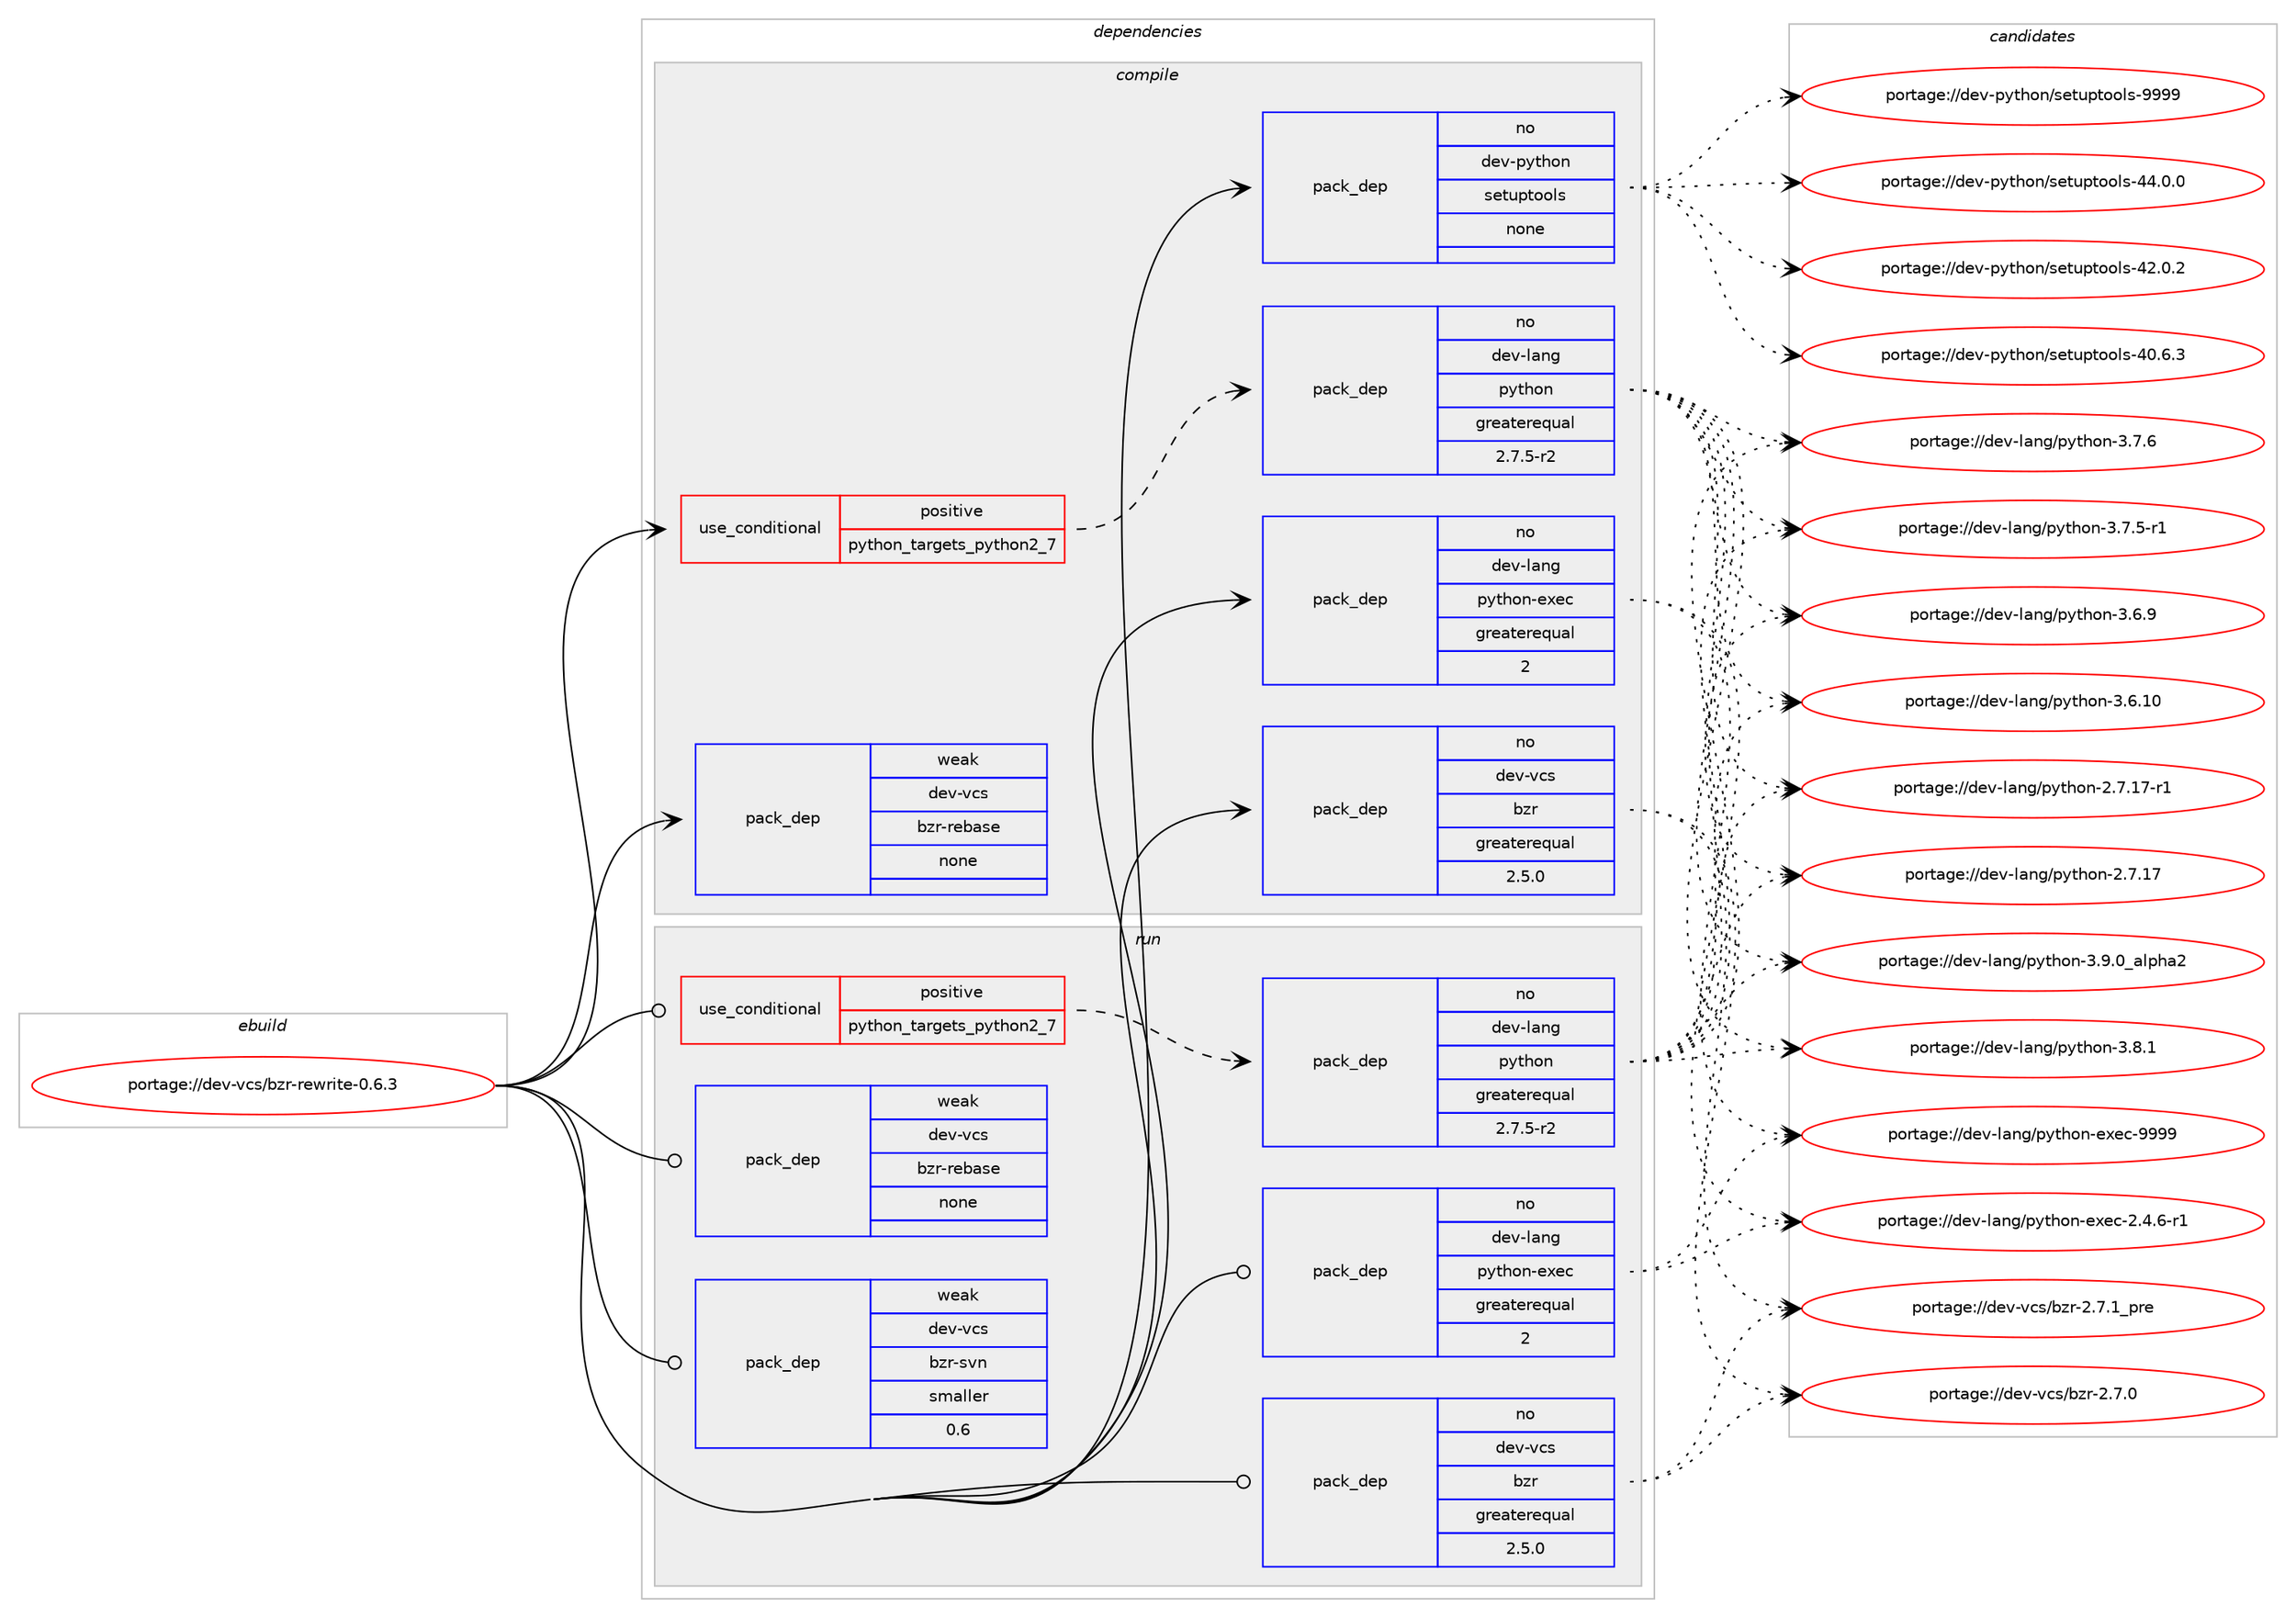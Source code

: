 digraph prolog {

# *************
# Graph options
# *************

newrank=true;
concentrate=true;
compound=true;
graph [rankdir=LR,fontname=Helvetica,fontsize=10,ranksep=1.5];#, ranksep=2.5, nodesep=0.2];
edge  [arrowhead=vee];
node  [fontname=Helvetica,fontsize=10];

# **********
# The ebuild
# **********

subgraph cluster_leftcol {
color=gray;
label=<<i>ebuild</i>>;
id [label="portage://dev-vcs/bzr-rewrite-0.6.3", color=red, width=4, href="../dev-vcs/bzr-rewrite-0.6.3.svg"];
}

# ****************
# The dependencies
# ****************

subgraph cluster_midcol {
color=gray;
label=<<i>dependencies</i>>;
subgraph cluster_compile {
fillcolor="#eeeeee";
style=filled;
label=<<i>compile</i>>;
subgraph cond61339 {
dependency296231 [label=<<TABLE BORDER="0" CELLBORDER="1" CELLSPACING="0" CELLPADDING="4"><TR><TD ROWSPAN="3" CELLPADDING="10">use_conditional</TD></TR><TR><TD>positive</TD></TR><TR><TD>python_targets_python2_7</TD></TR></TABLE>>, shape=none, color=red];
subgraph pack230330 {
dependency296232 [label=<<TABLE BORDER="0" CELLBORDER="1" CELLSPACING="0" CELLPADDING="4" WIDTH="220"><TR><TD ROWSPAN="6" CELLPADDING="30">pack_dep</TD></TR><TR><TD WIDTH="110">no</TD></TR><TR><TD>dev-lang</TD></TR><TR><TD>python</TD></TR><TR><TD>greaterequal</TD></TR><TR><TD>2.7.5-r2</TD></TR></TABLE>>, shape=none, color=blue];
}
dependency296231:e -> dependency296232:w [weight=20,style="dashed",arrowhead="vee"];
}
id:e -> dependency296231:w [weight=20,style="solid",arrowhead="vee"];
subgraph pack230331 {
dependency296233 [label=<<TABLE BORDER="0" CELLBORDER="1" CELLSPACING="0" CELLPADDING="4" WIDTH="220"><TR><TD ROWSPAN="6" CELLPADDING="30">pack_dep</TD></TR><TR><TD WIDTH="110">no</TD></TR><TR><TD>dev-lang</TD></TR><TR><TD>python-exec</TD></TR><TR><TD>greaterequal</TD></TR><TR><TD>2</TD></TR></TABLE>>, shape=none, color=blue];
}
id:e -> dependency296233:w [weight=20,style="solid",arrowhead="vee"];
subgraph pack230332 {
dependency296234 [label=<<TABLE BORDER="0" CELLBORDER="1" CELLSPACING="0" CELLPADDING="4" WIDTH="220"><TR><TD ROWSPAN="6" CELLPADDING="30">pack_dep</TD></TR><TR><TD WIDTH="110">no</TD></TR><TR><TD>dev-python</TD></TR><TR><TD>setuptools</TD></TR><TR><TD>none</TD></TR><TR><TD></TD></TR></TABLE>>, shape=none, color=blue];
}
id:e -> dependency296234:w [weight=20,style="solid",arrowhead="vee"];
subgraph pack230333 {
dependency296235 [label=<<TABLE BORDER="0" CELLBORDER="1" CELLSPACING="0" CELLPADDING="4" WIDTH="220"><TR><TD ROWSPAN="6" CELLPADDING="30">pack_dep</TD></TR><TR><TD WIDTH="110">no</TD></TR><TR><TD>dev-vcs</TD></TR><TR><TD>bzr</TD></TR><TR><TD>greaterequal</TD></TR><TR><TD>2.5.0</TD></TR></TABLE>>, shape=none, color=blue];
}
id:e -> dependency296235:w [weight=20,style="solid",arrowhead="vee"];
subgraph pack230334 {
dependency296236 [label=<<TABLE BORDER="0" CELLBORDER="1" CELLSPACING="0" CELLPADDING="4" WIDTH="220"><TR><TD ROWSPAN="6" CELLPADDING="30">pack_dep</TD></TR><TR><TD WIDTH="110">weak</TD></TR><TR><TD>dev-vcs</TD></TR><TR><TD>bzr-rebase</TD></TR><TR><TD>none</TD></TR><TR><TD></TD></TR></TABLE>>, shape=none, color=blue];
}
id:e -> dependency296236:w [weight=20,style="solid",arrowhead="vee"];
}
subgraph cluster_compileandrun {
fillcolor="#eeeeee";
style=filled;
label=<<i>compile and run</i>>;
}
subgraph cluster_run {
fillcolor="#eeeeee";
style=filled;
label=<<i>run</i>>;
subgraph cond61340 {
dependency296237 [label=<<TABLE BORDER="0" CELLBORDER="1" CELLSPACING="0" CELLPADDING="4"><TR><TD ROWSPAN="3" CELLPADDING="10">use_conditional</TD></TR><TR><TD>positive</TD></TR><TR><TD>python_targets_python2_7</TD></TR></TABLE>>, shape=none, color=red];
subgraph pack230335 {
dependency296238 [label=<<TABLE BORDER="0" CELLBORDER="1" CELLSPACING="0" CELLPADDING="4" WIDTH="220"><TR><TD ROWSPAN="6" CELLPADDING="30">pack_dep</TD></TR><TR><TD WIDTH="110">no</TD></TR><TR><TD>dev-lang</TD></TR><TR><TD>python</TD></TR><TR><TD>greaterequal</TD></TR><TR><TD>2.7.5-r2</TD></TR></TABLE>>, shape=none, color=blue];
}
dependency296237:e -> dependency296238:w [weight=20,style="dashed",arrowhead="vee"];
}
id:e -> dependency296237:w [weight=20,style="solid",arrowhead="odot"];
subgraph pack230336 {
dependency296239 [label=<<TABLE BORDER="0" CELLBORDER="1" CELLSPACING="0" CELLPADDING="4" WIDTH="220"><TR><TD ROWSPAN="6" CELLPADDING="30">pack_dep</TD></TR><TR><TD WIDTH="110">no</TD></TR><TR><TD>dev-lang</TD></TR><TR><TD>python-exec</TD></TR><TR><TD>greaterequal</TD></TR><TR><TD>2</TD></TR></TABLE>>, shape=none, color=blue];
}
id:e -> dependency296239:w [weight=20,style="solid",arrowhead="odot"];
subgraph pack230337 {
dependency296240 [label=<<TABLE BORDER="0" CELLBORDER="1" CELLSPACING="0" CELLPADDING="4" WIDTH="220"><TR><TD ROWSPAN="6" CELLPADDING="30">pack_dep</TD></TR><TR><TD WIDTH="110">no</TD></TR><TR><TD>dev-vcs</TD></TR><TR><TD>bzr</TD></TR><TR><TD>greaterequal</TD></TR><TR><TD>2.5.0</TD></TR></TABLE>>, shape=none, color=blue];
}
id:e -> dependency296240:w [weight=20,style="solid",arrowhead="odot"];
subgraph pack230338 {
dependency296241 [label=<<TABLE BORDER="0" CELLBORDER="1" CELLSPACING="0" CELLPADDING="4" WIDTH="220"><TR><TD ROWSPAN="6" CELLPADDING="30">pack_dep</TD></TR><TR><TD WIDTH="110">weak</TD></TR><TR><TD>dev-vcs</TD></TR><TR><TD>bzr-rebase</TD></TR><TR><TD>none</TD></TR><TR><TD></TD></TR></TABLE>>, shape=none, color=blue];
}
id:e -> dependency296241:w [weight=20,style="solid",arrowhead="odot"];
subgraph pack230339 {
dependency296242 [label=<<TABLE BORDER="0" CELLBORDER="1" CELLSPACING="0" CELLPADDING="4" WIDTH="220"><TR><TD ROWSPAN="6" CELLPADDING="30">pack_dep</TD></TR><TR><TD WIDTH="110">weak</TD></TR><TR><TD>dev-vcs</TD></TR><TR><TD>bzr-svn</TD></TR><TR><TD>smaller</TD></TR><TR><TD>0.6</TD></TR></TABLE>>, shape=none, color=blue];
}
id:e -> dependency296242:w [weight=20,style="solid",arrowhead="odot"];
}
}

# **************
# The candidates
# **************

subgraph cluster_choices {
rank=same;
color=gray;
label=<<i>candidates</i>>;

subgraph choice230330 {
color=black;
nodesep=1;
choice10010111845108971101034711212111610411111045514657464895971081121049750 [label="portage://dev-lang/python-3.9.0_alpha2", color=red, width=4,href="../dev-lang/python-3.9.0_alpha2.svg"];
choice100101118451089711010347112121116104111110455146564649 [label="portage://dev-lang/python-3.8.1", color=red, width=4,href="../dev-lang/python-3.8.1.svg"];
choice100101118451089711010347112121116104111110455146554654 [label="portage://dev-lang/python-3.7.6", color=red, width=4,href="../dev-lang/python-3.7.6.svg"];
choice1001011184510897110103471121211161041111104551465546534511449 [label="portage://dev-lang/python-3.7.5-r1", color=red, width=4,href="../dev-lang/python-3.7.5-r1.svg"];
choice100101118451089711010347112121116104111110455146544657 [label="portage://dev-lang/python-3.6.9", color=red, width=4,href="../dev-lang/python-3.6.9.svg"];
choice10010111845108971101034711212111610411111045514654464948 [label="portage://dev-lang/python-3.6.10", color=red, width=4,href="../dev-lang/python-3.6.10.svg"];
choice100101118451089711010347112121116104111110455046554649554511449 [label="portage://dev-lang/python-2.7.17-r1", color=red, width=4,href="../dev-lang/python-2.7.17-r1.svg"];
choice10010111845108971101034711212111610411111045504655464955 [label="portage://dev-lang/python-2.7.17", color=red, width=4,href="../dev-lang/python-2.7.17.svg"];
dependency296232:e -> choice10010111845108971101034711212111610411111045514657464895971081121049750:w [style=dotted,weight="100"];
dependency296232:e -> choice100101118451089711010347112121116104111110455146564649:w [style=dotted,weight="100"];
dependency296232:e -> choice100101118451089711010347112121116104111110455146554654:w [style=dotted,weight="100"];
dependency296232:e -> choice1001011184510897110103471121211161041111104551465546534511449:w [style=dotted,weight="100"];
dependency296232:e -> choice100101118451089711010347112121116104111110455146544657:w [style=dotted,weight="100"];
dependency296232:e -> choice10010111845108971101034711212111610411111045514654464948:w [style=dotted,weight="100"];
dependency296232:e -> choice100101118451089711010347112121116104111110455046554649554511449:w [style=dotted,weight="100"];
dependency296232:e -> choice10010111845108971101034711212111610411111045504655464955:w [style=dotted,weight="100"];
}
subgraph choice230331 {
color=black;
nodesep=1;
choice10010111845108971101034711212111610411111045101120101994557575757 [label="portage://dev-lang/python-exec-9999", color=red, width=4,href="../dev-lang/python-exec-9999.svg"];
choice10010111845108971101034711212111610411111045101120101994550465246544511449 [label="portage://dev-lang/python-exec-2.4.6-r1", color=red, width=4,href="../dev-lang/python-exec-2.4.6-r1.svg"];
dependency296233:e -> choice10010111845108971101034711212111610411111045101120101994557575757:w [style=dotted,weight="100"];
dependency296233:e -> choice10010111845108971101034711212111610411111045101120101994550465246544511449:w [style=dotted,weight="100"];
}
subgraph choice230332 {
color=black;
nodesep=1;
choice10010111845112121116104111110471151011161171121161111111081154557575757 [label="portage://dev-python/setuptools-9999", color=red, width=4,href="../dev-python/setuptools-9999.svg"];
choice100101118451121211161041111104711510111611711211611111110811545525246484648 [label="portage://dev-python/setuptools-44.0.0", color=red, width=4,href="../dev-python/setuptools-44.0.0.svg"];
choice100101118451121211161041111104711510111611711211611111110811545525046484650 [label="portage://dev-python/setuptools-42.0.2", color=red, width=4,href="../dev-python/setuptools-42.0.2.svg"];
choice100101118451121211161041111104711510111611711211611111110811545524846544651 [label="portage://dev-python/setuptools-40.6.3", color=red, width=4,href="../dev-python/setuptools-40.6.3.svg"];
dependency296234:e -> choice10010111845112121116104111110471151011161171121161111111081154557575757:w [style=dotted,weight="100"];
dependency296234:e -> choice100101118451121211161041111104711510111611711211611111110811545525246484648:w [style=dotted,weight="100"];
dependency296234:e -> choice100101118451121211161041111104711510111611711211611111110811545525046484650:w [style=dotted,weight="100"];
dependency296234:e -> choice100101118451121211161041111104711510111611711211611111110811545524846544651:w [style=dotted,weight="100"];
}
subgraph choice230333 {
color=black;
nodesep=1;
choice1001011184511899115479812211445504655464995112114101 [label="portage://dev-vcs/bzr-2.7.1_pre", color=red, width=4,href="../dev-vcs/bzr-2.7.1_pre.svg"];
choice10010111845118991154798122114455046554648 [label="portage://dev-vcs/bzr-2.7.0", color=red, width=4,href="../dev-vcs/bzr-2.7.0.svg"];
dependency296235:e -> choice1001011184511899115479812211445504655464995112114101:w [style=dotted,weight="100"];
dependency296235:e -> choice10010111845118991154798122114455046554648:w [style=dotted,weight="100"];
}
subgraph choice230334 {
color=black;
nodesep=1;
}
subgraph choice230335 {
color=black;
nodesep=1;
choice10010111845108971101034711212111610411111045514657464895971081121049750 [label="portage://dev-lang/python-3.9.0_alpha2", color=red, width=4,href="../dev-lang/python-3.9.0_alpha2.svg"];
choice100101118451089711010347112121116104111110455146564649 [label="portage://dev-lang/python-3.8.1", color=red, width=4,href="../dev-lang/python-3.8.1.svg"];
choice100101118451089711010347112121116104111110455146554654 [label="portage://dev-lang/python-3.7.6", color=red, width=4,href="../dev-lang/python-3.7.6.svg"];
choice1001011184510897110103471121211161041111104551465546534511449 [label="portage://dev-lang/python-3.7.5-r1", color=red, width=4,href="../dev-lang/python-3.7.5-r1.svg"];
choice100101118451089711010347112121116104111110455146544657 [label="portage://dev-lang/python-3.6.9", color=red, width=4,href="../dev-lang/python-3.6.9.svg"];
choice10010111845108971101034711212111610411111045514654464948 [label="portage://dev-lang/python-3.6.10", color=red, width=4,href="../dev-lang/python-3.6.10.svg"];
choice100101118451089711010347112121116104111110455046554649554511449 [label="portage://dev-lang/python-2.7.17-r1", color=red, width=4,href="../dev-lang/python-2.7.17-r1.svg"];
choice10010111845108971101034711212111610411111045504655464955 [label="portage://dev-lang/python-2.7.17", color=red, width=4,href="../dev-lang/python-2.7.17.svg"];
dependency296238:e -> choice10010111845108971101034711212111610411111045514657464895971081121049750:w [style=dotted,weight="100"];
dependency296238:e -> choice100101118451089711010347112121116104111110455146564649:w [style=dotted,weight="100"];
dependency296238:e -> choice100101118451089711010347112121116104111110455146554654:w [style=dotted,weight="100"];
dependency296238:e -> choice1001011184510897110103471121211161041111104551465546534511449:w [style=dotted,weight="100"];
dependency296238:e -> choice100101118451089711010347112121116104111110455146544657:w [style=dotted,weight="100"];
dependency296238:e -> choice10010111845108971101034711212111610411111045514654464948:w [style=dotted,weight="100"];
dependency296238:e -> choice100101118451089711010347112121116104111110455046554649554511449:w [style=dotted,weight="100"];
dependency296238:e -> choice10010111845108971101034711212111610411111045504655464955:w [style=dotted,weight="100"];
}
subgraph choice230336 {
color=black;
nodesep=1;
choice10010111845108971101034711212111610411111045101120101994557575757 [label="portage://dev-lang/python-exec-9999", color=red, width=4,href="../dev-lang/python-exec-9999.svg"];
choice10010111845108971101034711212111610411111045101120101994550465246544511449 [label="portage://dev-lang/python-exec-2.4.6-r1", color=red, width=4,href="../dev-lang/python-exec-2.4.6-r1.svg"];
dependency296239:e -> choice10010111845108971101034711212111610411111045101120101994557575757:w [style=dotted,weight="100"];
dependency296239:e -> choice10010111845108971101034711212111610411111045101120101994550465246544511449:w [style=dotted,weight="100"];
}
subgraph choice230337 {
color=black;
nodesep=1;
choice1001011184511899115479812211445504655464995112114101 [label="portage://dev-vcs/bzr-2.7.1_pre", color=red, width=4,href="../dev-vcs/bzr-2.7.1_pre.svg"];
choice10010111845118991154798122114455046554648 [label="portage://dev-vcs/bzr-2.7.0", color=red, width=4,href="../dev-vcs/bzr-2.7.0.svg"];
dependency296240:e -> choice1001011184511899115479812211445504655464995112114101:w [style=dotted,weight="100"];
dependency296240:e -> choice10010111845118991154798122114455046554648:w [style=dotted,weight="100"];
}
subgraph choice230338 {
color=black;
nodesep=1;
}
subgraph choice230339 {
color=black;
nodesep=1;
}
}

}
